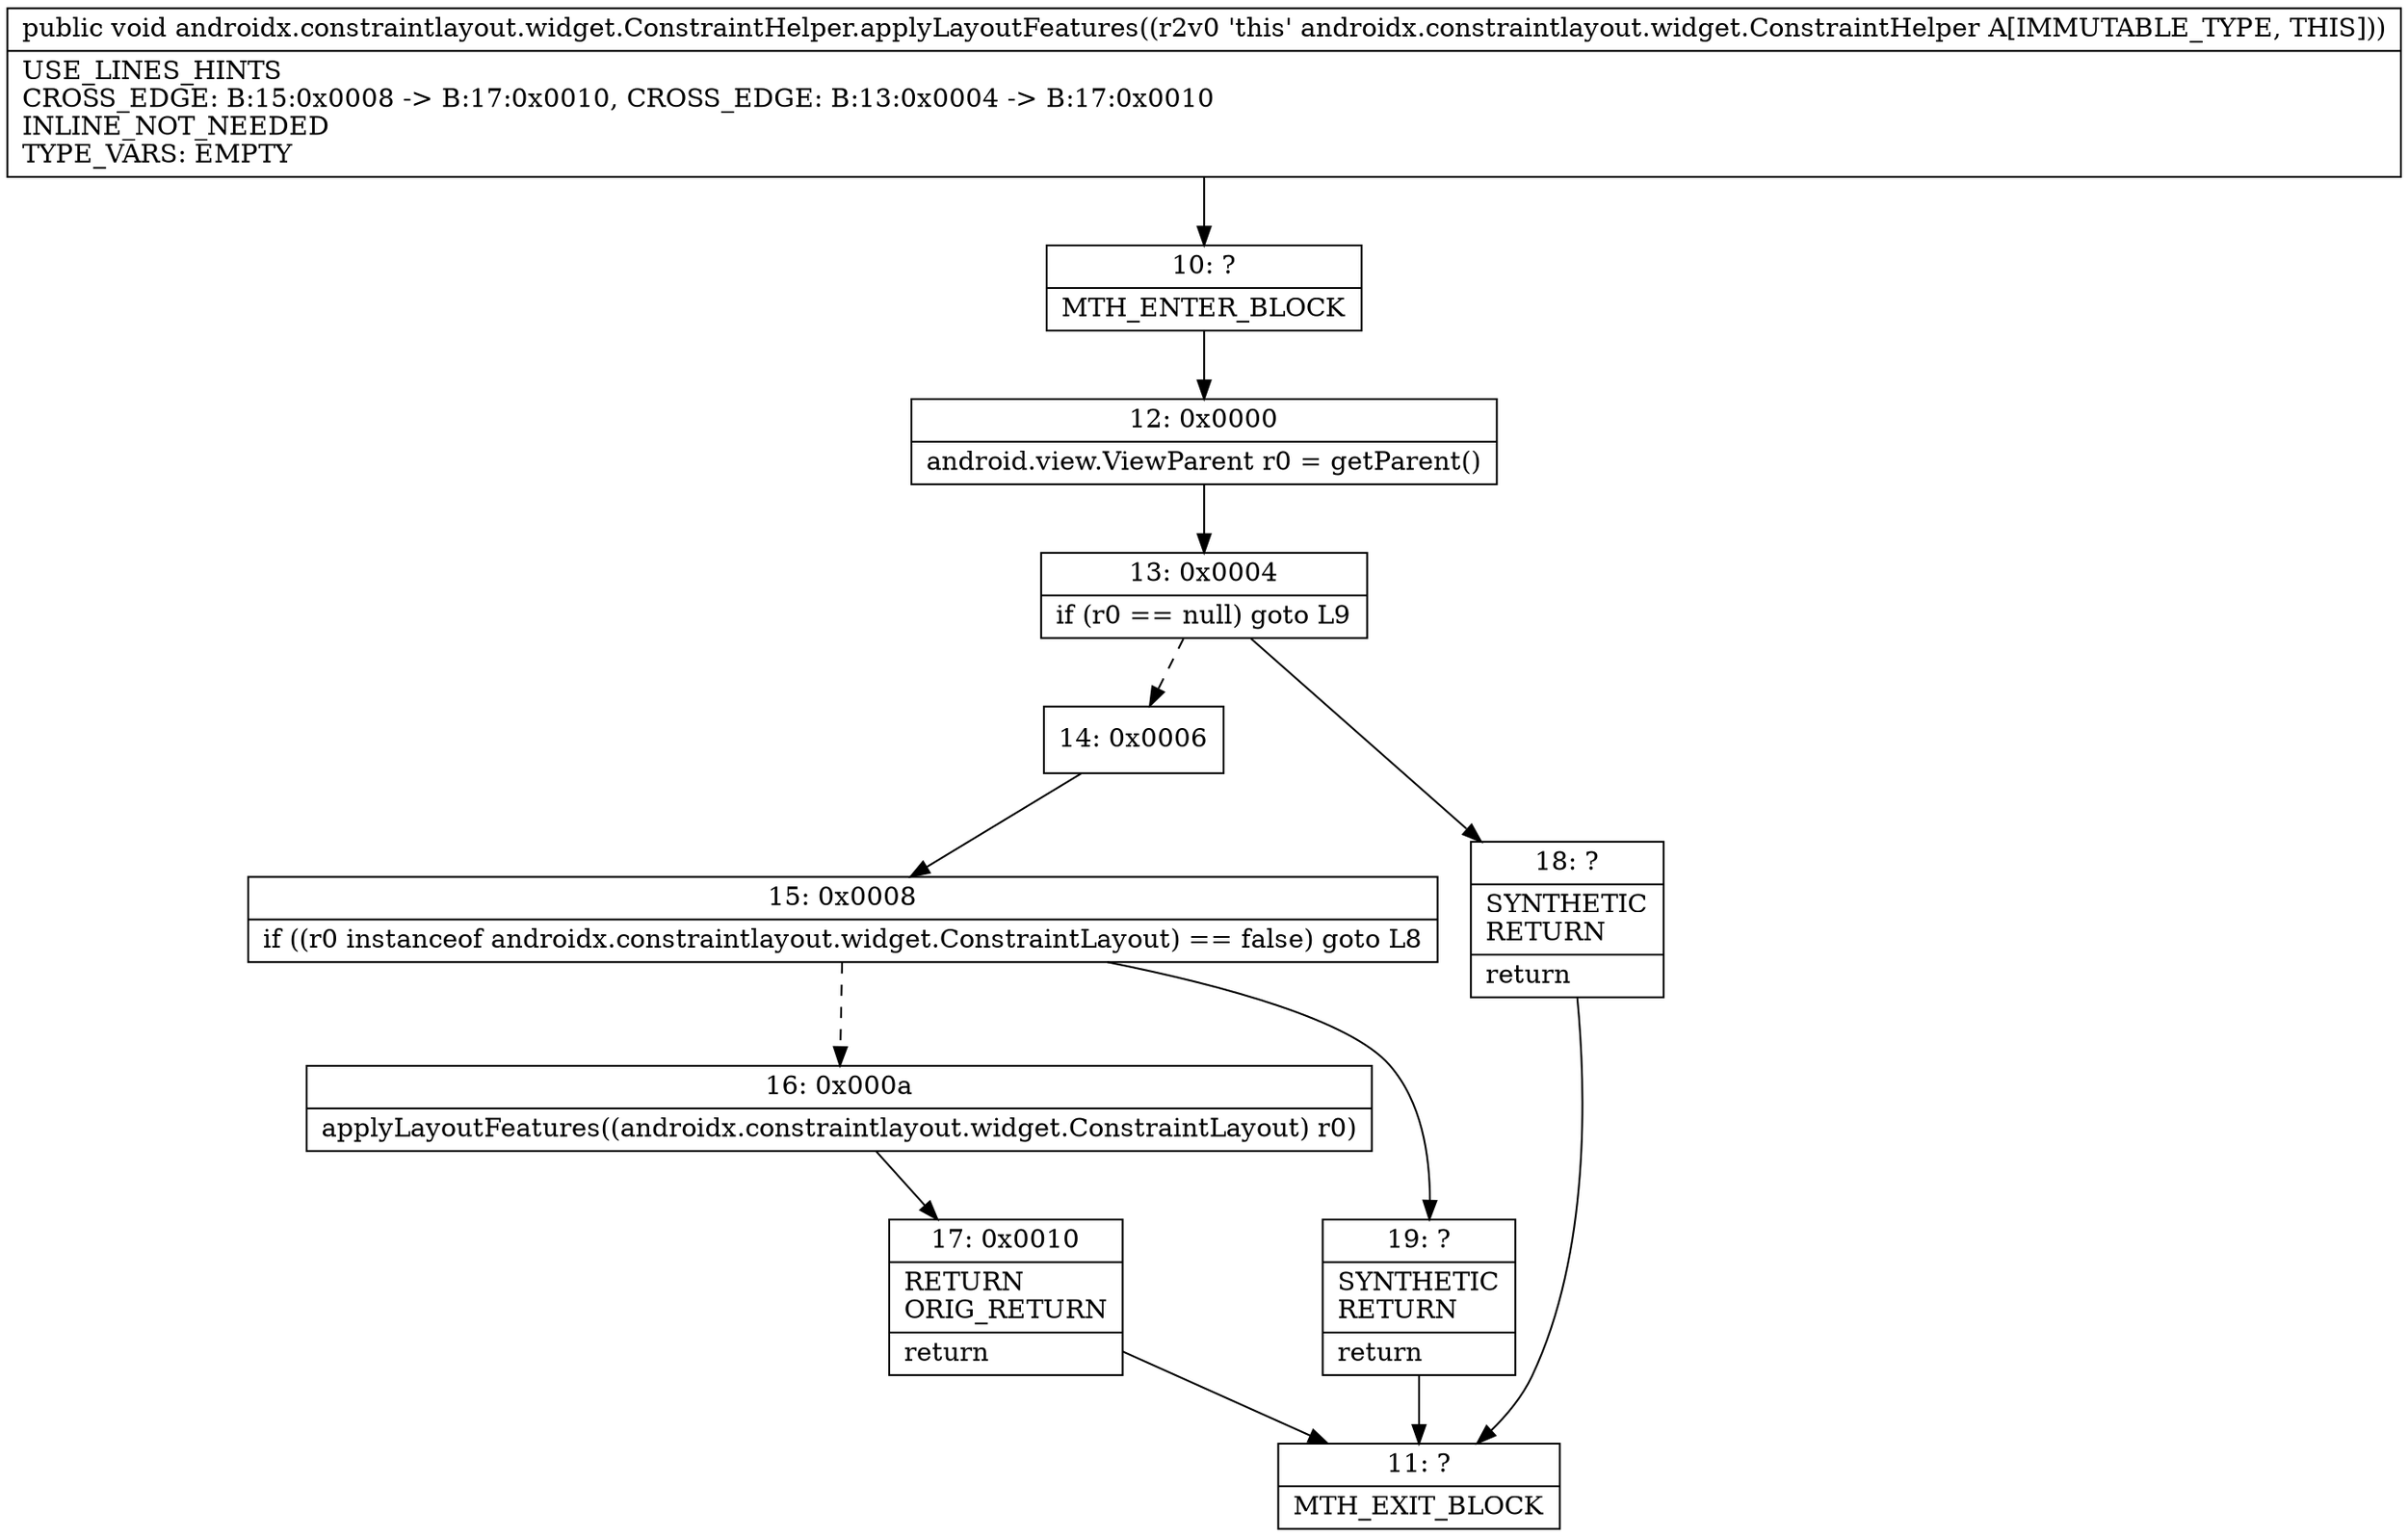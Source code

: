 digraph "CFG forandroidx.constraintlayout.widget.ConstraintHelper.applyLayoutFeatures()V" {
Node_10 [shape=record,label="{10\:\ ?|MTH_ENTER_BLOCK\l}"];
Node_12 [shape=record,label="{12\:\ 0x0000|android.view.ViewParent r0 = getParent()\l}"];
Node_13 [shape=record,label="{13\:\ 0x0004|if (r0 == null) goto L9\l}"];
Node_14 [shape=record,label="{14\:\ 0x0006}"];
Node_15 [shape=record,label="{15\:\ 0x0008|if ((r0 instanceof androidx.constraintlayout.widget.ConstraintLayout) == false) goto L8\l}"];
Node_16 [shape=record,label="{16\:\ 0x000a|applyLayoutFeatures((androidx.constraintlayout.widget.ConstraintLayout) r0)\l}"];
Node_17 [shape=record,label="{17\:\ 0x0010|RETURN\lORIG_RETURN\l|return\l}"];
Node_11 [shape=record,label="{11\:\ ?|MTH_EXIT_BLOCK\l}"];
Node_19 [shape=record,label="{19\:\ ?|SYNTHETIC\lRETURN\l|return\l}"];
Node_18 [shape=record,label="{18\:\ ?|SYNTHETIC\lRETURN\l|return\l}"];
MethodNode[shape=record,label="{public void androidx.constraintlayout.widget.ConstraintHelper.applyLayoutFeatures((r2v0 'this' androidx.constraintlayout.widget.ConstraintHelper A[IMMUTABLE_TYPE, THIS]))  | USE_LINES_HINTS\lCROSS_EDGE: B:15:0x0008 \-\> B:17:0x0010, CROSS_EDGE: B:13:0x0004 \-\> B:17:0x0010\lINLINE_NOT_NEEDED\lTYPE_VARS: EMPTY\l}"];
MethodNode -> Node_10;Node_10 -> Node_12;
Node_12 -> Node_13;
Node_13 -> Node_14[style=dashed];
Node_13 -> Node_18;
Node_14 -> Node_15;
Node_15 -> Node_16[style=dashed];
Node_15 -> Node_19;
Node_16 -> Node_17;
Node_17 -> Node_11;
Node_19 -> Node_11;
Node_18 -> Node_11;
}

